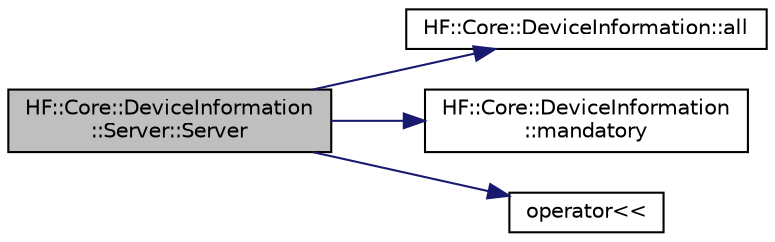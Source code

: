 digraph "HF::Core::DeviceInformation::Server::Server"
{
  edge [fontname="Helvetica",fontsize="10",labelfontname="Helvetica",labelfontsize="10"];
  node [fontname="Helvetica",fontsize="10",shape=record];
  rankdir="LR";
  Node0 [label="HF::Core::DeviceInformation\l::Server::Server",height=0.2,width=0.4,color="black", fillcolor="grey75", style="filled", fontcolor="black"];
  Node0 -> Node1 [color="midnightblue",fontsize="10",style="solid",fontname="Helvetica"];
  Node1 [label="HF::Core::DeviceInformation::all",height=0.2,width=0.4,color="black", fillcolor="white", style="filled",URL="$group__dev__info.html#ga1ce3c4587841a79cb267aca942e859fa",tooltip="Create a message that can be used to retrieve all the attributes on a remote device. "];
  Node0 -> Node2 [color="midnightblue",fontsize="10",style="solid",fontname="Helvetica"];
  Node2 [label="HF::Core::DeviceInformation\l::mandatory",height=0.2,width=0.4,color="black", fillcolor="white", style="filled",URL="$group__dev__info.html#gac986c018a20b226956af25f1c1cfd8dc",tooltip="Create a message that can be used to retrieve the mandatory attributes on a remote device..."];
  Node0 -> Node3 [color="midnightblue",fontsize="10",style="solid",fontname="Helvetica"];
  Node3 [label="operator\<\<",height=0.2,width=0.4,color="black", fillcolor="white", style="filled",URL="$group__dev__info.html#ga12719c01e51e64c4916126fc64815ff2",tooltip="Convert the given attribute into a string and write it to the given stream. "];
}
